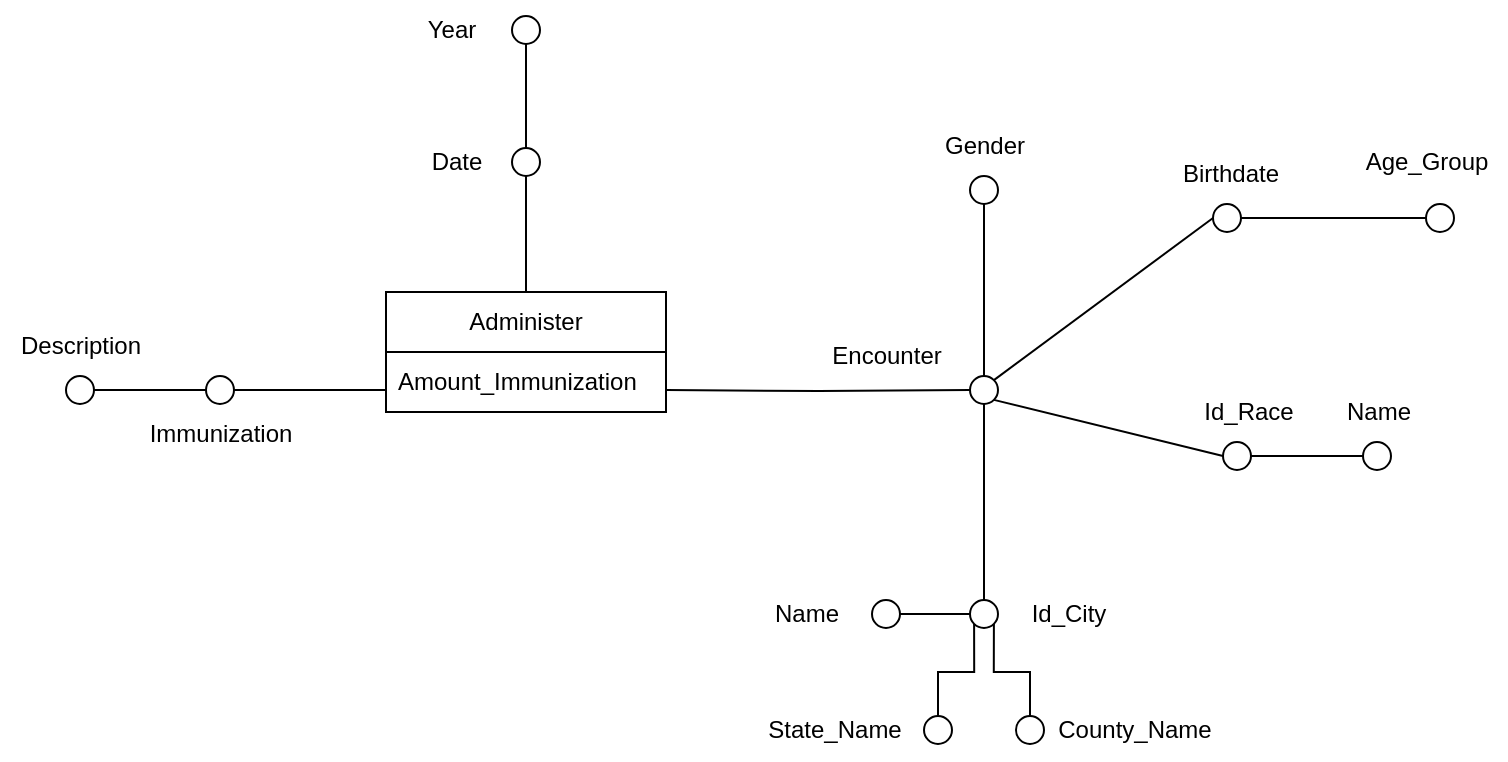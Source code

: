 <mxfile version="27.1.3">
  <diagram name="Pagina-1" id="ikaGo5SNIF8OfOEn-spL">
    <mxGraphModel dx="946" dy="592" grid="1" gridSize="10" guides="1" tooltips="1" connect="1" arrows="1" fold="1" page="1" pageScale="1" pageWidth="827" pageHeight="1169" math="0" shadow="0">
      <root>
        <mxCell id="0" />
        <mxCell id="1" parent="0" />
        <mxCell id="_RWYHjqlPCWPgJ8jbFT5-1" style="edgeStyle=orthogonalEdgeStyle;rounded=0;orthogonalLoop=1;jettySize=auto;html=1;exitX=0.5;exitY=0;exitDx=0;exitDy=0;endArrow=none;startFill=0;" edge="1" parent="1">
          <mxGeometry relative="1" as="geometry">
            <mxPoint x="500" y="170" as="targetPoint" />
            <mxPoint x="500" y="230" as="sourcePoint" />
          </mxGeometry>
        </mxCell>
        <mxCell id="_RWYHjqlPCWPgJ8jbFT5-2" style="edgeStyle=orthogonalEdgeStyle;rounded=0;orthogonalLoop=1;jettySize=auto;html=1;exitX=1;exitY=0.5;exitDx=0;exitDy=0;entryX=0;entryY=0.5;entryDx=0;entryDy=0;endArrow=none;startFill=0;" edge="1" parent="1" source="_RWYHjqlPCWPgJ8jbFT5-3">
          <mxGeometry relative="1" as="geometry">
            <mxPoint x="430" y="277" as="targetPoint" />
          </mxGeometry>
        </mxCell>
        <mxCell id="_RWYHjqlPCWPgJ8jbFT5-3" value="" style="ellipse;whiteSpace=wrap;html=1;aspect=fixed;fillColor=#FFFFFF;" vertex="1" parent="1">
          <mxGeometry x="340" y="270" width="14" height="14" as="geometry" />
        </mxCell>
        <mxCell id="_RWYHjqlPCWPgJ8jbFT5-4" value="Immunization" style="text;html=1;align=center;verticalAlign=middle;resizable=0;points=[];autosize=1;strokeColor=none;fillColor=none;" vertex="1" parent="1">
          <mxGeometry x="302" y="284" width="90" height="30" as="geometry" />
        </mxCell>
        <mxCell id="_RWYHjqlPCWPgJ8jbFT5-5" style="edgeStyle=orthogonalEdgeStyle;rounded=0;orthogonalLoop=1;jettySize=auto;html=1;entryX=0;entryY=0.5;entryDx=0;entryDy=0;endArrow=none;startFill=0;" edge="1" parent="1" source="_RWYHjqlPCWPgJ8jbFT5-6" target="_RWYHjqlPCWPgJ8jbFT5-3">
          <mxGeometry relative="1" as="geometry" />
        </mxCell>
        <mxCell id="_RWYHjqlPCWPgJ8jbFT5-6" value="" style="ellipse;whiteSpace=wrap;html=1;aspect=fixed;fillColor=#FFFFFF;" vertex="1" parent="1">
          <mxGeometry x="270" y="270" width="14" height="14" as="geometry" />
        </mxCell>
        <mxCell id="_RWYHjqlPCWPgJ8jbFT5-7" value="Description" style="text;html=1;align=center;verticalAlign=middle;resizable=0;points=[];autosize=1;strokeColor=none;fillColor=none;" vertex="1" parent="1">
          <mxGeometry x="237" y="240" width="80" height="30" as="geometry" />
        </mxCell>
        <mxCell id="_RWYHjqlPCWPgJ8jbFT5-8" style="edgeStyle=orthogonalEdgeStyle;rounded=0;orthogonalLoop=1;jettySize=auto;html=1;exitX=0.5;exitY=0;exitDx=0;exitDy=0;entryX=0.5;entryY=1;entryDx=0;entryDy=0;endArrow=none;startFill=0;" edge="1" parent="1" source="_RWYHjqlPCWPgJ8jbFT5-12" target="_RWYHjqlPCWPgJ8jbFT5-21">
          <mxGeometry relative="1" as="geometry" />
        </mxCell>
        <mxCell id="_RWYHjqlPCWPgJ8jbFT5-9" style="rounded=0;orthogonalLoop=1;jettySize=auto;html=1;exitX=1;exitY=0;exitDx=0;exitDy=0;entryX=0;entryY=0.5;entryDx=0;entryDy=0;endArrow=none;startFill=0;" edge="1" parent="1" source="_RWYHjqlPCWPgJ8jbFT5-12" target="_RWYHjqlPCWPgJ8jbFT5-20">
          <mxGeometry relative="1" as="geometry" />
        </mxCell>
        <mxCell id="_RWYHjqlPCWPgJ8jbFT5-10" style="edgeStyle=orthogonalEdgeStyle;rounded=0;orthogonalLoop=1;jettySize=auto;html=1;exitX=0.5;exitY=1;exitDx=0;exitDy=0;entryX=0.5;entryY=0;entryDx=0;entryDy=0;endArrow=none;startFill=0;" edge="1" parent="1" source="_RWYHjqlPCWPgJ8jbFT5-12" target="_RWYHjqlPCWPgJ8jbFT5-14">
          <mxGeometry relative="1" as="geometry" />
        </mxCell>
        <mxCell id="_RWYHjqlPCWPgJ8jbFT5-11" style="rounded=0;orthogonalLoop=1;jettySize=auto;html=1;exitX=1;exitY=1;exitDx=0;exitDy=0;entryX=0;entryY=0.5;entryDx=0;entryDy=0;endArrow=none;startFill=0;" edge="1" parent="1" source="_RWYHjqlPCWPgJ8jbFT5-12" target="_RWYHjqlPCWPgJ8jbFT5-25">
          <mxGeometry relative="1" as="geometry" />
        </mxCell>
        <mxCell id="_RWYHjqlPCWPgJ8jbFT5-12" value="" style="ellipse;whiteSpace=wrap;html=1;aspect=fixed;fillColor=#FFFFFF;" vertex="1" parent="1">
          <mxGeometry x="722" y="270" width="14" height="14" as="geometry" />
        </mxCell>
        <mxCell id="_RWYHjqlPCWPgJ8jbFT5-13" value="Encounter" style="text;html=1;align=center;verticalAlign=middle;resizable=0;points=[];autosize=1;strokeColor=none;fillColor=none;" vertex="1" parent="1">
          <mxGeometry x="640" y="245" width="80" height="30" as="geometry" />
        </mxCell>
        <mxCell id="_RWYHjqlPCWPgJ8jbFT5-14" value="" style="ellipse;whiteSpace=wrap;html=1;aspect=fixed;fillColor=#FFFFFF;" vertex="1" parent="1">
          <mxGeometry x="722" y="382" width="14" height="14" as="geometry" />
        </mxCell>
        <mxCell id="_RWYHjqlPCWPgJ8jbFT5-15" style="edgeStyle=orthogonalEdgeStyle;rounded=0;orthogonalLoop=1;jettySize=auto;html=1;exitX=1;exitY=0.5;exitDx=0;exitDy=0;entryX=0;entryY=0.5;entryDx=0;entryDy=0;endArrow=none;startFill=0;" edge="1" parent="1" source="_RWYHjqlPCWPgJ8jbFT5-16" target="_RWYHjqlPCWPgJ8jbFT5-14">
          <mxGeometry relative="1" as="geometry" />
        </mxCell>
        <mxCell id="_RWYHjqlPCWPgJ8jbFT5-16" value="" style="ellipse;whiteSpace=wrap;html=1;aspect=fixed;fillColor=#FFFFFF;" vertex="1" parent="1">
          <mxGeometry x="673" y="382" width="14" height="14" as="geometry" />
        </mxCell>
        <mxCell id="_RWYHjqlPCWPgJ8jbFT5-17" value="Name" style="text;html=1;align=center;verticalAlign=middle;resizable=0;points=[];autosize=1;strokeColor=none;fillColor=none;" vertex="1" parent="1">
          <mxGeometry x="610" y="374" width="60" height="30" as="geometry" />
        </mxCell>
        <mxCell id="_RWYHjqlPCWPgJ8jbFT5-18" value="Id_City" style="text;html=1;align=center;verticalAlign=middle;resizable=0;points=[];autosize=1;strokeColor=none;fillColor=none;" vertex="1" parent="1">
          <mxGeometry x="741" y="374" width="60" height="30" as="geometry" />
        </mxCell>
        <mxCell id="_RWYHjqlPCWPgJ8jbFT5-19" style="edgeStyle=orthogonalEdgeStyle;rounded=0;orthogonalLoop=1;jettySize=auto;html=1;exitX=1;exitY=0.5;exitDx=0;exitDy=0;entryX=0;entryY=0.5;entryDx=0;entryDy=0;endArrow=none;startFill=0;" edge="1" parent="1" source="_RWYHjqlPCWPgJ8jbFT5-20" target="_RWYHjqlPCWPgJ8jbFT5-35">
          <mxGeometry relative="1" as="geometry" />
        </mxCell>
        <mxCell id="_RWYHjqlPCWPgJ8jbFT5-20" value="" style="ellipse;whiteSpace=wrap;html=1;aspect=fixed;fillColor=#FFFFFF;" vertex="1" parent="1">
          <mxGeometry x="843.5" y="184" width="14" height="14" as="geometry" />
        </mxCell>
        <mxCell id="_RWYHjqlPCWPgJ8jbFT5-21" value="" style="ellipse;whiteSpace=wrap;html=1;aspect=fixed;fillColor=#FFFFFF;" vertex="1" parent="1">
          <mxGeometry x="722" y="170" width="14" height="14" as="geometry" />
        </mxCell>
        <mxCell id="_RWYHjqlPCWPgJ8jbFT5-22" value="Gender" style="text;html=1;align=center;verticalAlign=middle;resizable=0;points=[];autosize=1;strokeColor=none;fillColor=none;" vertex="1" parent="1">
          <mxGeometry x="699" y="140" width="60" height="30" as="geometry" />
        </mxCell>
        <mxCell id="_RWYHjqlPCWPgJ8jbFT5-23" value="Birthdate" style="text;html=1;align=center;verticalAlign=middle;resizable=0;points=[];autosize=1;strokeColor=none;fillColor=none;" vertex="1" parent="1">
          <mxGeometry x="816.5" y="154" width="70" height="30" as="geometry" />
        </mxCell>
        <mxCell id="_RWYHjqlPCWPgJ8jbFT5-24" style="edgeStyle=orthogonalEdgeStyle;rounded=0;orthogonalLoop=1;jettySize=auto;html=1;exitX=1;exitY=0.5;exitDx=0;exitDy=0;entryX=0;entryY=0.5;entryDx=0;entryDy=0;endArrow=none;startFill=0;" edge="1" parent="1" source="_RWYHjqlPCWPgJ8jbFT5-25" target="_RWYHjqlPCWPgJ8jbFT5-26">
          <mxGeometry relative="1" as="geometry" />
        </mxCell>
        <mxCell id="_RWYHjqlPCWPgJ8jbFT5-25" value="" style="ellipse;whiteSpace=wrap;html=1;aspect=fixed;fillColor=#FFFFFF;" vertex="1" parent="1">
          <mxGeometry x="848.5" y="303" width="14" height="14" as="geometry" />
        </mxCell>
        <mxCell id="_RWYHjqlPCWPgJ8jbFT5-26" value="" style="ellipse;whiteSpace=wrap;html=1;aspect=fixed;fillColor=#FFFFFF;" vertex="1" parent="1">
          <mxGeometry x="918.5" y="303" width="14" height="14" as="geometry" />
        </mxCell>
        <mxCell id="_RWYHjqlPCWPgJ8jbFT5-27" value="Id_Race" style="text;html=1;align=center;verticalAlign=middle;resizable=0;points=[];autosize=1;strokeColor=none;fillColor=none;" vertex="1" parent="1">
          <mxGeometry x="825.5" y="273" width="70" height="30" as="geometry" />
        </mxCell>
        <mxCell id="_RWYHjqlPCWPgJ8jbFT5-28" value="Name" style="text;html=1;align=center;verticalAlign=middle;resizable=0;points=[];autosize=1;strokeColor=none;fillColor=none;" vertex="1" parent="1">
          <mxGeometry x="895.5" y="273" width="60" height="30" as="geometry" />
        </mxCell>
        <mxCell id="_RWYHjqlPCWPgJ8jbFT5-29" style="edgeStyle=orthogonalEdgeStyle;rounded=0;orthogonalLoop=1;jettySize=auto;html=1;entryX=0;entryY=0.5;entryDx=0;entryDy=0;endArrow=none;startFill=0;" edge="1" parent="1" target="_RWYHjqlPCWPgJ8jbFT5-12">
          <mxGeometry relative="1" as="geometry">
            <mxPoint x="570" y="277" as="sourcePoint" />
          </mxGeometry>
        </mxCell>
        <mxCell id="_RWYHjqlPCWPgJ8jbFT5-30" value="" style="ellipse;whiteSpace=wrap;html=1;aspect=fixed;fillColor=#FFFFFF;" vertex="1" parent="1">
          <mxGeometry x="493" y="156" width="14" height="14" as="geometry" />
        </mxCell>
        <mxCell id="_RWYHjqlPCWPgJ8jbFT5-31" value="Date" style="text;html=1;align=center;verticalAlign=middle;resizable=0;points=[];autosize=1;strokeColor=none;fillColor=none;" vertex="1" parent="1">
          <mxGeometry x="440" y="148" width="50" height="30" as="geometry" />
        </mxCell>
        <mxCell id="_RWYHjqlPCWPgJ8jbFT5-32" style="edgeStyle=orthogonalEdgeStyle;rounded=0;orthogonalLoop=1;jettySize=auto;html=1;exitX=0.5;exitY=1;exitDx=0;exitDy=0;entryX=0.5;entryY=0;entryDx=0;entryDy=0;endArrow=none;startFill=0;" edge="1" parent="1" source="_RWYHjqlPCWPgJ8jbFT5-33" target="_RWYHjqlPCWPgJ8jbFT5-30">
          <mxGeometry relative="1" as="geometry" />
        </mxCell>
        <mxCell id="_RWYHjqlPCWPgJ8jbFT5-33" value="" style="ellipse;whiteSpace=wrap;html=1;aspect=fixed;fillColor=#FFFFFF;" vertex="1" parent="1">
          <mxGeometry x="493" y="90" width="14" height="14" as="geometry" />
        </mxCell>
        <mxCell id="_RWYHjqlPCWPgJ8jbFT5-34" value="Year" style="text;strokeColor=none;align=center;fillColor=none;html=1;verticalAlign=middle;whiteSpace=wrap;rounded=0;" vertex="1" parent="1">
          <mxGeometry x="433" y="82" width="60" height="30" as="geometry" />
        </mxCell>
        <mxCell id="_RWYHjqlPCWPgJ8jbFT5-35" value="" style="ellipse;whiteSpace=wrap;html=1;aspect=fixed;fillColor=#FFFFFF;" vertex="1" parent="1">
          <mxGeometry x="950" y="184" width="14" height="14" as="geometry" />
        </mxCell>
        <mxCell id="_RWYHjqlPCWPgJ8jbFT5-36" value="Age_Group" style="text;html=1;align=center;verticalAlign=middle;resizable=0;points=[];autosize=1;strokeColor=none;fillColor=none;" vertex="1" parent="1">
          <mxGeometry x="910" y="148" width="80" height="30" as="geometry" />
        </mxCell>
        <mxCell id="_RWYHjqlPCWPgJ8jbFT5-37" value="Administer" style="swimlane;fontStyle=0;childLayout=stackLayout;horizontal=1;startSize=30;horizontalStack=0;resizeParent=1;resizeParentMax=0;resizeLast=0;collapsible=1;marginBottom=0;whiteSpace=wrap;html=1;" vertex="1" parent="1">
          <mxGeometry x="430" y="228" width="140" height="60" as="geometry" />
        </mxCell>
        <mxCell id="_RWYHjqlPCWPgJ8jbFT5-38" value="Amount_Immunization" style="text;strokeColor=none;fillColor=none;align=left;verticalAlign=middle;spacingLeft=4;spacingRight=4;overflow=hidden;points=[[0,0.5],[1,0.5]];portConstraint=eastwest;rotatable=0;whiteSpace=wrap;html=1;" vertex="1" parent="_RWYHjqlPCWPgJ8jbFT5-37">
          <mxGeometry y="30" width="140" height="30" as="geometry" />
        </mxCell>
        <mxCell id="_RWYHjqlPCWPgJ8jbFT5-39" style="edgeStyle=orthogonalEdgeStyle;rounded=0;orthogonalLoop=1;jettySize=auto;html=1;exitX=0.5;exitY=0;exitDx=0;exitDy=0;entryX=0;entryY=1;entryDx=0;entryDy=0;endArrow=none;startFill=0;" edge="1" parent="1" source="_RWYHjqlPCWPgJ8jbFT5-40" target="_RWYHjqlPCWPgJ8jbFT5-14">
          <mxGeometry relative="1" as="geometry" />
        </mxCell>
        <mxCell id="_RWYHjqlPCWPgJ8jbFT5-40" value="" style="ellipse;whiteSpace=wrap;html=1;aspect=fixed;fillColor=#FFFFFF;" vertex="1" parent="1">
          <mxGeometry x="699" y="440" width="14" height="14" as="geometry" />
        </mxCell>
        <mxCell id="_RWYHjqlPCWPgJ8jbFT5-41" style="edgeStyle=orthogonalEdgeStyle;rounded=0;orthogonalLoop=1;jettySize=auto;html=1;exitX=0.5;exitY=0;exitDx=0;exitDy=0;entryX=1;entryY=1;entryDx=0;entryDy=0;endArrow=none;startFill=0;" edge="1" parent="1" source="_RWYHjqlPCWPgJ8jbFT5-42" target="_RWYHjqlPCWPgJ8jbFT5-14">
          <mxGeometry relative="1" as="geometry" />
        </mxCell>
        <mxCell id="_RWYHjqlPCWPgJ8jbFT5-42" value="" style="ellipse;whiteSpace=wrap;html=1;aspect=fixed;fillColor=#FFFFFF;" vertex="1" parent="1">
          <mxGeometry x="745" y="440" width="14" height="14" as="geometry" />
        </mxCell>
        <mxCell id="_RWYHjqlPCWPgJ8jbFT5-43" value="State_Name" style="text;html=1;align=center;verticalAlign=middle;resizable=0;points=[];autosize=1;strokeColor=none;fillColor=none;" vertex="1" parent="1">
          <mxGeometry x="609" y="432" width="90" height="30" as="geometry" />
        </mxCell>
        <mxCell id="_RWYHjqlPCWPgJ8jbFT5-44" value="County_Name" style="text;html=1;align=center;verticalAlign=middle;resizable=0;points=[];autosize=1;strokeColor=none;fillColor=none;" vertex="1" parent="1">
          <mxGeometry x="754" y="432" width="100" height="30" as="geometry" />
        </mxCell>
      </root>
    </mxGraphModel>
  </diagram>
</mxfile>
